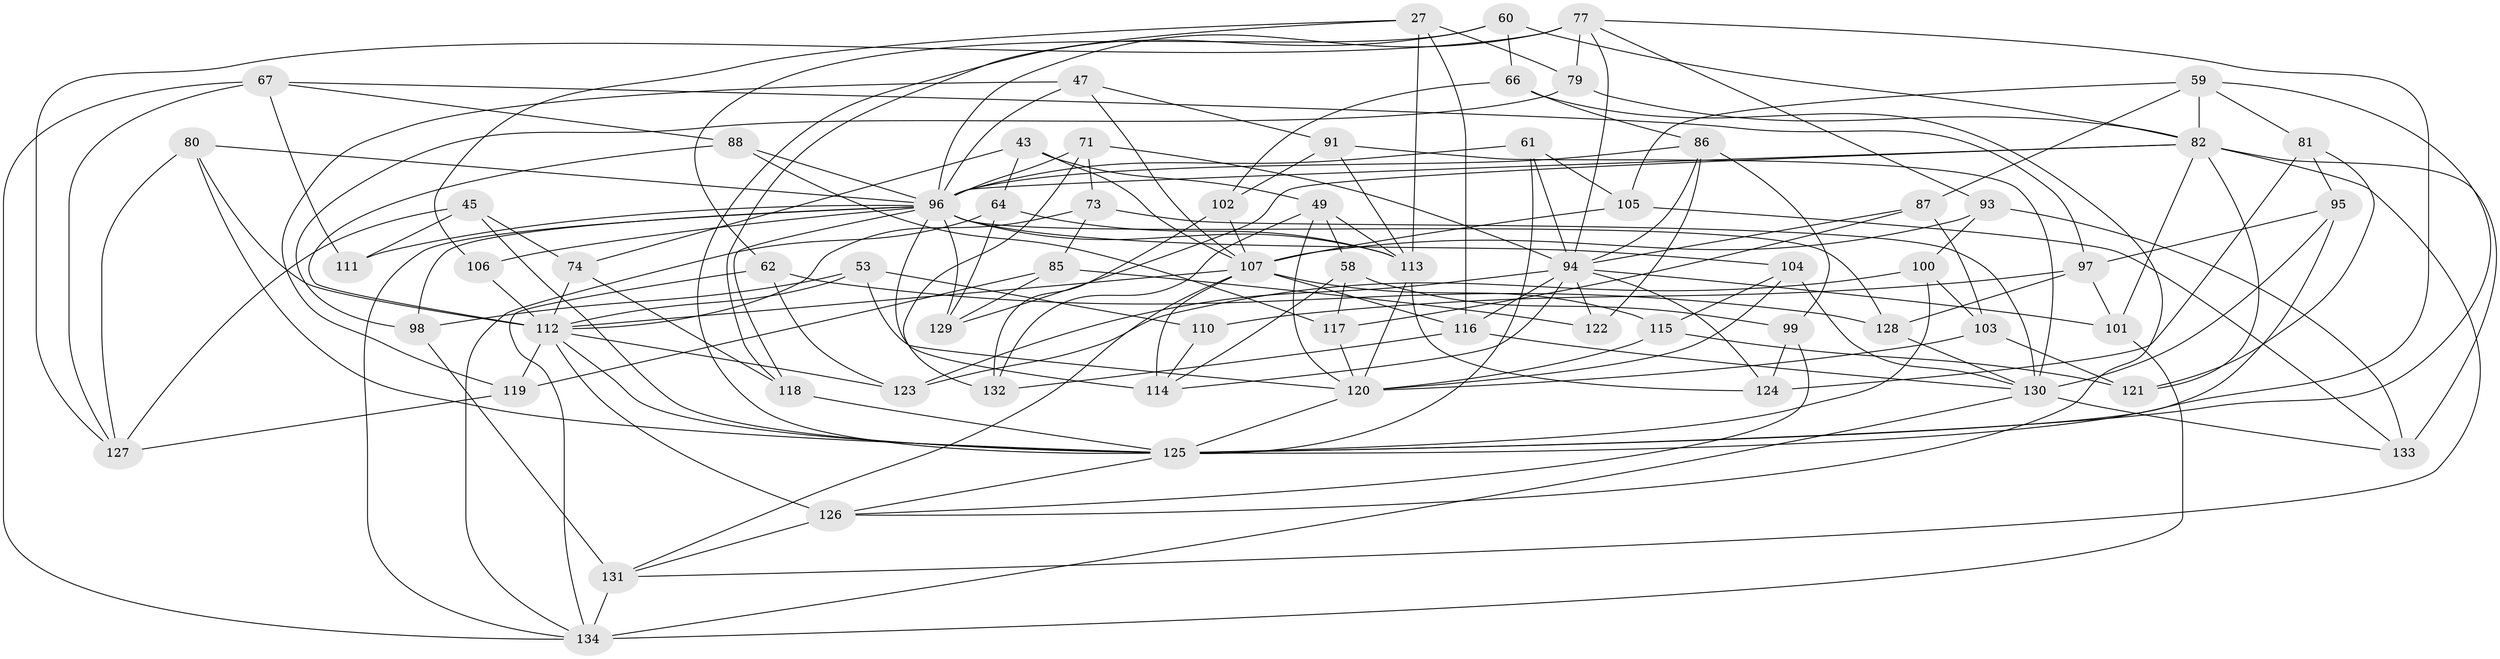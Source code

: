 // original degree distribution, {4: 1.0}
// Generated by graph-tools (version 1.1) at 2025/56/03/09/25 04:56:29]
// undirected, 67 vertices, 169 edges
graph export_dot {
graph [start="1"]
  node [color=gray90,style=filled];
  27 [super="+1"];
  43;
  45 [super="+8"];
  47;
  49 [super="+29"];
  53 [super="+46"];
  58 [super="+33"];
  59 [super="+57"];
  60;
  61;
  62;
  64 [super="+21"];
  66;
  67 [super="+42"];
  71;
  73;
  74;
  77 [super="+41+22"];
  79;
  80;
  81;
  82 [super="+28+37+78+69"];
  85;
  86 [super="+84"];
  87;
  88;
  91;
  93;
  94 [super="+34"];
  95 [super="+52"];
  96 [super="+18+51+83"];
  97 [super="+2"];
  98;
  99;
  100;
  101 [super="+38"];
  102;
  103;
  104;
  105;
  106;
  107 [super="+92"];
  110;
  111;
  112 [super="+26+54+75+56"];
  113 [super="+30+50"];
  114 [super="+70+89"];
  115;
  116 [super="+44"];
  117;
  118 [super="+55"];
  119;
  120 [super="+31+68"];
  121;
  122;
  123;
  124;
  125 [super="+13+76+108+65"];
  126 [super="+19"];
  127 [super="+32"];
  128;
  129 [super="+109"];
  130 [super="+5+35"];
  131 [super="+63"];
  132;
  133;
  134 [super="+3+39"];
  27 -- 116 [weight=2];
  27 -- 106;
  27 -- 118;
  27 -- 79;
  27 -- 113;
  43 -- 49;
  43 -- 74;
  43 -- 64;
  43 -- 107;
  45 -- 111;
  45 -- 74;
  45 -- 127 [weight=2];
  45 -- 125 [weight=2];
  47 -- 119;
  47 -- 91;
  47 -- 96;
  47 -- 107;
  49 -- 132;
  49 -- 58 [weight=2];
  49 -- 113;
  49 -- 120;
  53 -- 110 [weight=2];
  53 -- 98;
  53 -- 112 [weight=2];
  53 -- 120;
  58 -- 99;
  58 -- 114 [weight=2];
  58 -- 117;
  59 -- 81;
  59 -- 105;
  59 -- 82 [weight=2];
  59 -- 125;
  59 -- 87;
  60 -- 66;
  60 -- 62;
  60 -- 125;
  60 -- 82;
  61 -- 105;
  61 -- 125;
  61 -- 94;
  61 -- 96;
  62 -- 123;
  62 -- 128;
  62 -- 134;
  64 -- 113 [weight=2];
  64 -- 134;
  64 -- 129 [weight=2];
  66 -- 126;
  66 -- 102;
  66 -- 86;
  67 -- 111 [weight=2];
  67 -- 88;
  67 -- 134;
  67 -- 97;
  67 -- 127;
  71 -- 132;
  71 -- 73;
  71 -- 94;
  71 -- 96;
  73 -- 85;
  73 -- 130;
  73 -- 112;
  74 -- 118;
  74 -- 112;
  77 -- 79;
  77 -- 96 [weight=2];
  77 -- 125 [weight=2];
  77 -- 127;
  77 -- 93;
  77 -- 94;
  79 -- 98;
  79 -- 82;
  80 -- 112;
  80 -- 127;
  80 -- 125;
  80 -- 96;
  81 -- 95;
  81 -- 121;
  81 -- 124;
  82 -- 101 [weight=2];
  82 -- 131;
  82 -- 129;
  82 -- 133;
  82 -- 121;
  82 -- 96 [weight=2];
  85 -- 129;
  85 -- 122;
  85 -- 119;
  86 -- 99;
  86 -- 122 [weight=2];
  86 -- 94;
  86 -- 96;
  87 -- 103;
  87 -- 117;
  87 -- 94;
  88 -- 117;
  88 -- 96;
  88 -- 112;
  91 -- 102;
  91 -- 130;
  91 -- 113;
  93 -- 133;
  93 -- 100;
  93 -- 107;
  94 -- 122;
  94 -- 124;
  94 -- 101;
  94 -- 116;
  94 -- 123;
  94 -- 114 [weight=2];
  95 -- 125 [weight=3];
  95 -- 97;
  95 -- 130;
  96 -- 129 [weight=2];
  96 -- 111;
  96 -- 106;
  96 -- 114 [weight=2];
  96 -- 134;
  96 -- 128;
  96 -- 98;
  96 -- 104;
  96 -- 118;
  96 -- 113;
  97 -- 128;
  97 -- 101 [weight=2];
  97 -- 110;
  98 -- 131;
  99 -- 124;
  99 -- 126;
  100 -- 123;
  100 -- 103;
  100 -- 125;
  101 -- 134;
  102 -- 107;
  102 -- 132;
  103 -- 121;
  103 -- 120;
  104 -- 120;
  104 -- 115;
  104 -- 130;
  105 -- 133;
  105 -- 107;
  106 -- 112 [weight=2];
  107 -- 116;
  107 -- 112 [weight=3];
  107 -- 131;
  107 -- 114 [weight=3];
  107 -- 115;
  110 -- 114;
  112 -- 123;
  112 -- 125;
  112 -- 119;
  112 -- 126 [weight=2];
  113 -- 124;
  113 -- 120;
  115 -- 121;
  115 -- 120;
  116 -- 132;
  116 -- 130;
  117 -- 120;
  118 -- 125 [weight=3];
  119 -- 127;
  120 -- 125;
  125 -- 126;
  126 -- 131;
  128 -- 130;
  130 -- 133;
  130 -- 134;
  131 -- 134 [weight=2];
}
